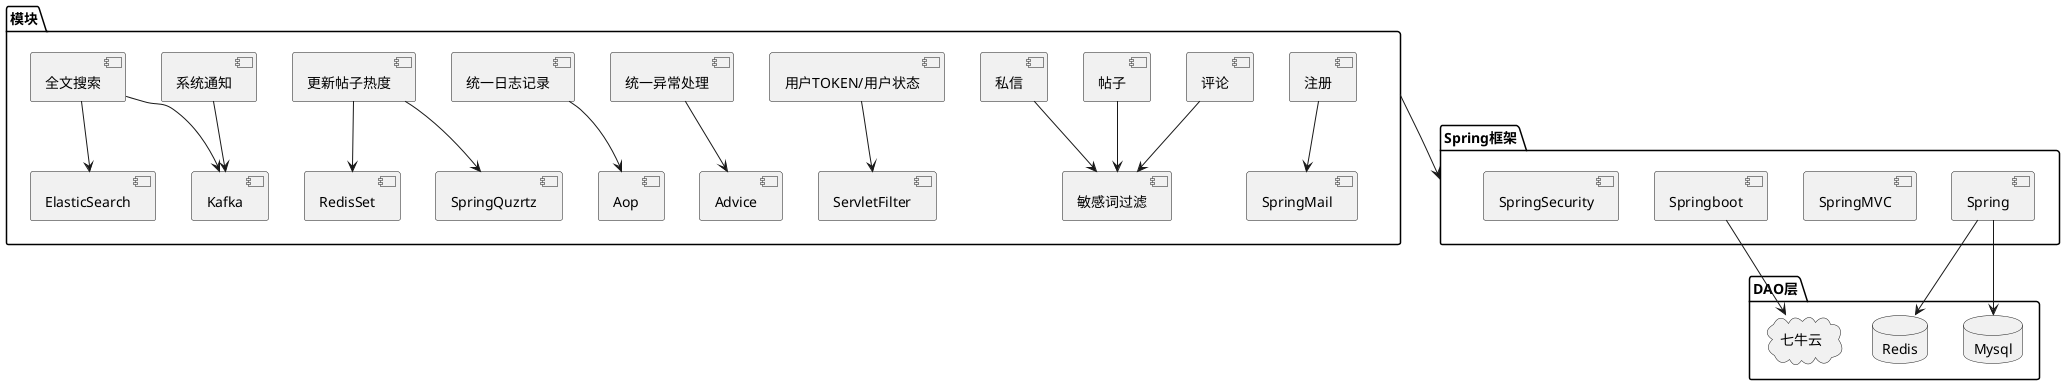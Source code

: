 @startuml
'https://plantuml.com/component-diagram


package "模块" {
[注册] --> [SpringMail]
[评论] --> [敏感词过滤]
[帖子] --> [敏感词过滤]
[私信] --> [敏感词过滤]
[用户TOKEN/用户状态] --> [ServletFilter]
[统一异常处理] --> [Advice]
[统一日志记录] --> [Aop]
[更新帖子热度] --> [SpringQuzrtz]
[更新帖子热度] --> [RedisSet]
[系统通知] --> [Kafka]
[全文搜索] --> [Kafka]
[全文搜索] --> [ElasticSearch]
}
  package "DAO层" {
    database Mysql
    database Redis
    cloud "七牛云"
  }
  package "Spring框架" {
  [Springboot] --> "七牛云"
  [SpringMVC]
  [Spring]--> Mysql
  [Spring]--> Redis
  [SpringSecurity]
  }

模块 --> "Spring框架"

@enduml